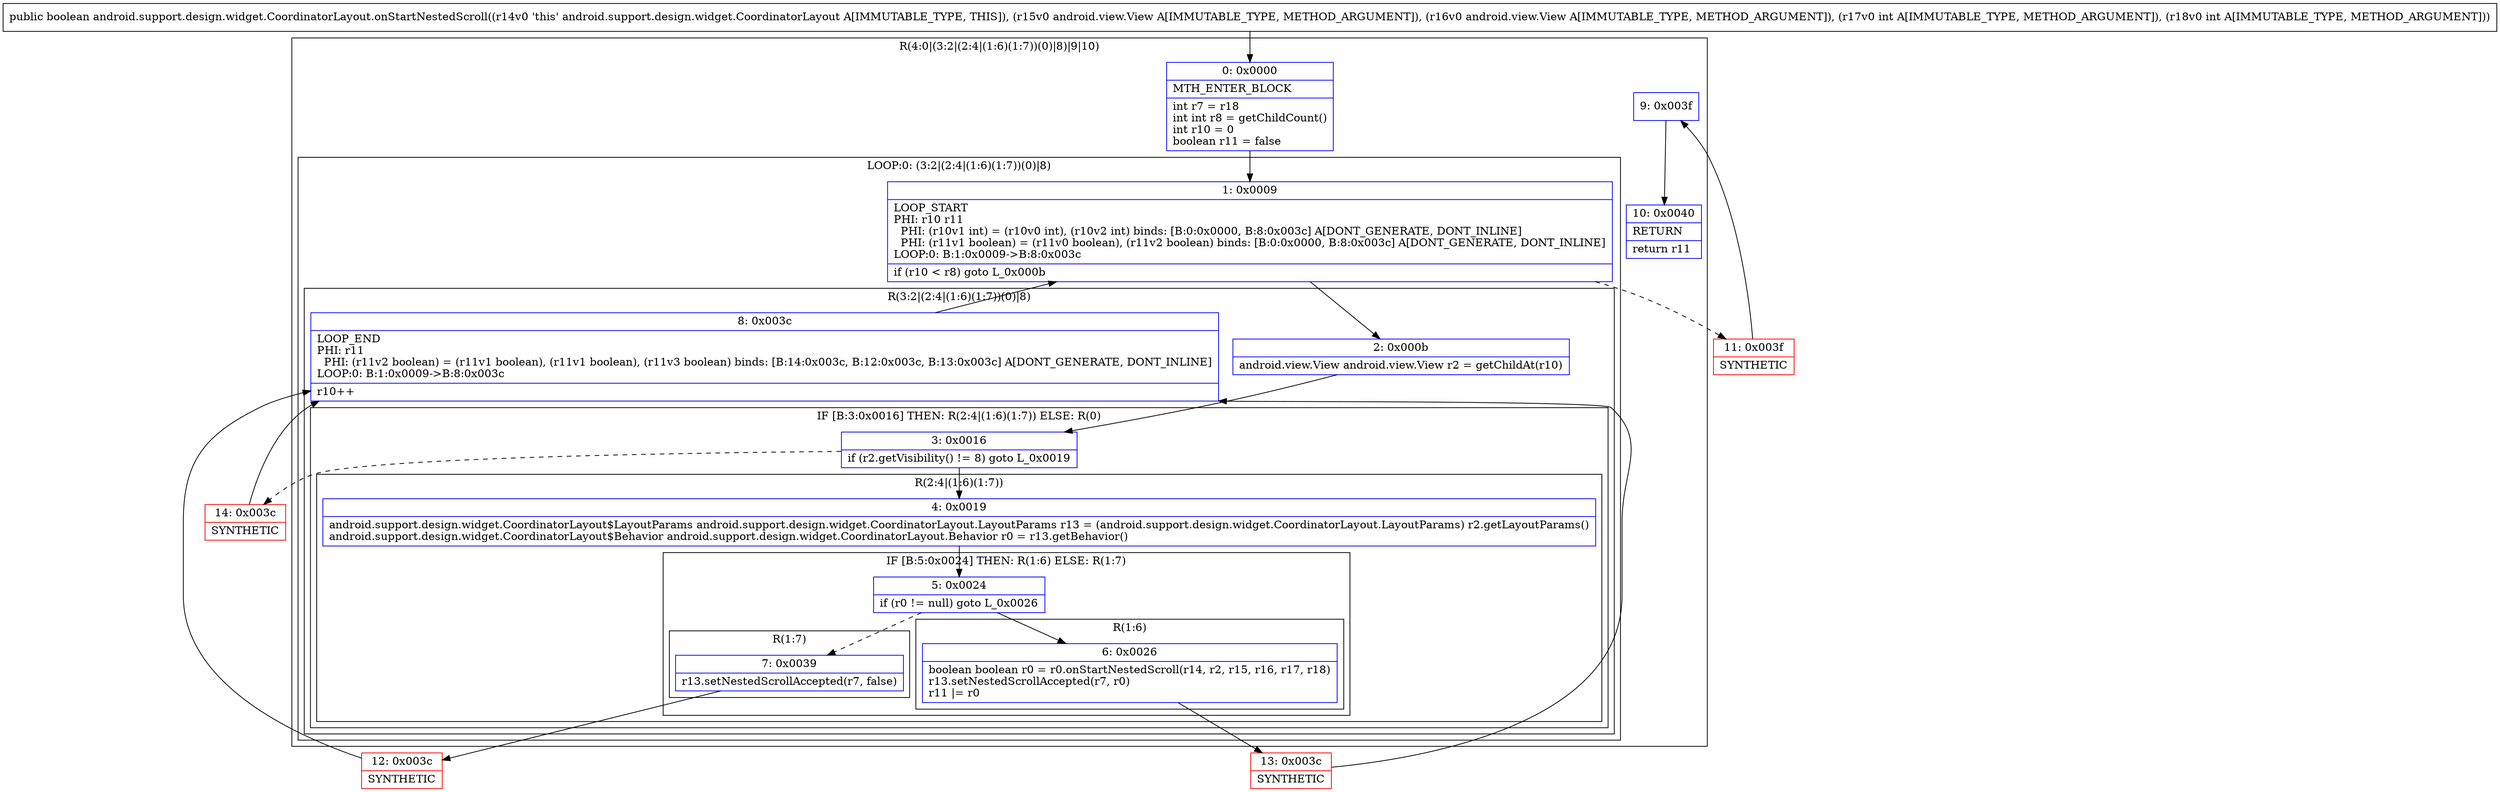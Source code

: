 digraph "CFG forandroid.support.design.widget.CoordinatorLayout.onStartNestedScroll(Landroid\/view\/View;Landroid\/view\/View;II)Z" {
subgraph cluster_Region_5114974 {
label = "R(4:0|(3:2|(2:4|(1:6)(1:7))(0)|8)|9|10)";
node [shape=record,color=blue];
Node_0 [shape=record,label="{0\:\ 0x0000|MTH_ENTER_BLOCK\l|int r7 = r18\lint int r8 = getChildCount()\lint r10 = 0\lboolean r11 = false\l}"];
subgraph cluster_LoopRegion_1153758246 {
label = "LOOP:0: (3:2|(2:4|(1:6)(1:7))(0)|8)";
node [shape=record,color=blue];
Node_1 [shape=record,label="{1\:\ 0x0009|LOOP_START\lPHI: r10 r11 \l  PHI: (r10v1 int) = (r10v0 int), (r10v2 int) binds: [B:0:0x0000, B:8:0x003c] A[DONT_GENERATE, DONT_INLINE]\l  PHI: (r11v1 boolean) = (r11v0 boolean), (r11v2 boolean) binds: [B:0:0x0000, B:8:0x003c] A[DONT_GENERATE, DONT_INLINE]\lLOOP:0: B:1:0x0009\-\>B:8:0x003c\l|if (r10 \< r8) goto L_0x000b\l}"];
subgraph cluster_Region_882392092 {
label = "R(3:2|(2:4|(1:6)(1:7))(0)|8)";
node [shape=record,color=blue];
Node_2 [shape=record,label="{2\:\ 0x000b|android.view.View android.view.View r2 = getChildAt(r10)\l}"];
subgraph cluster_IfRegion_1856653778 {
label = "IF [B:3:0x0016] THEN: R(2:4|(1:6)(1:7)) ELSE: R(0)";
node [shape=record,color=blue];
Node_3 [shape=record,label="{3\:\ 0x0016|if (r2.getVisibility() != 8) goto L_0x0019\l}"];
subgraph cluster_Region_100120542 {
label = "R(2:4|(1:6)(1:7))";
node [shape=record,color=blue];
Node_4 [shape=record,label="{4\:\ 0x0019|android.support.design.widget.CoordinatorLayout$LayoutParams android.support.design.widget.CoordinatorLayout.LayoutParams r13 = (android.support.design.widget.CoordinatorLayout.LayoutParams) r2.getLayoutParams()\landroid.support.design.widget.CoordinatorLayout$Behavior android.support.design.widget.CoordinatorLayout.Behavior r0 = r13.getBehavior()\l}"];
subgraph cluster_IfRegion_1718683266 {
label = "IF [B:5:0x0024] THEN: R(1:6) ELSE: R(1:7)";
node [shape=record,color=blue];
Node_5 [shape=record,label="{5\:\ 0x0024|if (r0 != null) goto L_0x0026\l}"];
subgraph cluster_Region_1337113430 {
label = "R(1:6)";
node [shape=record,color=blue];
Node_6 [shape=record,label="{6\:\ 0x0026|boolean boolean r0 = r0.onStartNestedScroll(r14, r2, r15, r16, r17, r18)\lr13.setNestedScrollAccepted(r7, r0)\lr11 \|= r0\l}"];
}
subgraph cluster_Region_513717516 {
label = "R(1:7)";
node [shape=record,color=blue];
Node_7 [shape=record,label="{7\:\ 0x0039|r13.setNestedScrollAccepted(r7, false)\l}"];
}
}
}
subgraph cluster_Region_548681011 {
label = "R(0)";
node [shape=record,color=blue];
}
}
Node_8 [shape=record,label="{8\:\ 0x003c|LOOP_END\lPHI: r11 \l  PHI: (r11v2 boolean) = (r11v1 boolean), (r11v1 boolean), (r11v3 boolean) binds: [B:14:0x003c, B:12:0x003c, B:13:0x003c] A[DONT_GENERATE, DONT_INLINE]\lLOOP:0: B:1:0x0009\-\>B:8:0x003c\l|r10++\l}"];
}
}
Node_9 [shape=record,label="{9\:\ 0x003f}"];
Node_10 [shape=record,label="{10\:\ 0x0040|RETURN\l|return r11\l}"];
}
Node_11 [shape=record,color=red,label="{11\:\ 0x003f|SYNTHETIC\l}"];
Node_12 [shape=record,color=red,label="{12\:\ 0x003c|SYNTHETIC\l}"];
Node_13 [shape=record,color=red,label="{13\:\ 0x003c|SYNTHETIC\l}"];
Node_14 [shape=record,color=red,label="{14\:\ 0x003c|SYNTHETIC\l}"];
MethodNode[shape=record,label="{public boolean android.support.design.widget.CoordinatorLayout.onStartNestedScroll((r14v0 'this' android.support.design.widget.CoordinatorLayout A[IMMUTABLE_TYPE, THIS]), (r15v0 android.view.View A[IMMUTABLE_TYPE, METHOD_ARGUMENT]), (r16v0 android.view.View A[IMMUTABLE_TYPE, METHOD_ARGUMENT]), (r17v0 int A[IMMUTABLE_TYPE, METHOD_ARGUMENT]), (r18v0 int A[IMMUTABLE_TYPE, METHOD_ARGUMENT])) }"];
MethodNode -> Node_0;
Node_0 -> Node_1;
Node_1 -> Node_2;
Node_1 -> Node_11[style=dashed];
Node_2 -> Node_3;
Node_3 -> Node_4;
Node_3 -> Node_14[style=dashed];
Node_4 -> Node_5;
Node_5 -> Node_6;
Node_5 -> Node_7[style=dashed];
Node_6 -> Node_13;
Node_7 -> Node_12;
Node_8 -> Node_1;
Node_9 -> Node_10;
Node_11 -> Node_9;
Node_12 -> Node_8;
Node_13 -> Node_8;
Node_14 -> Node_8;
}

